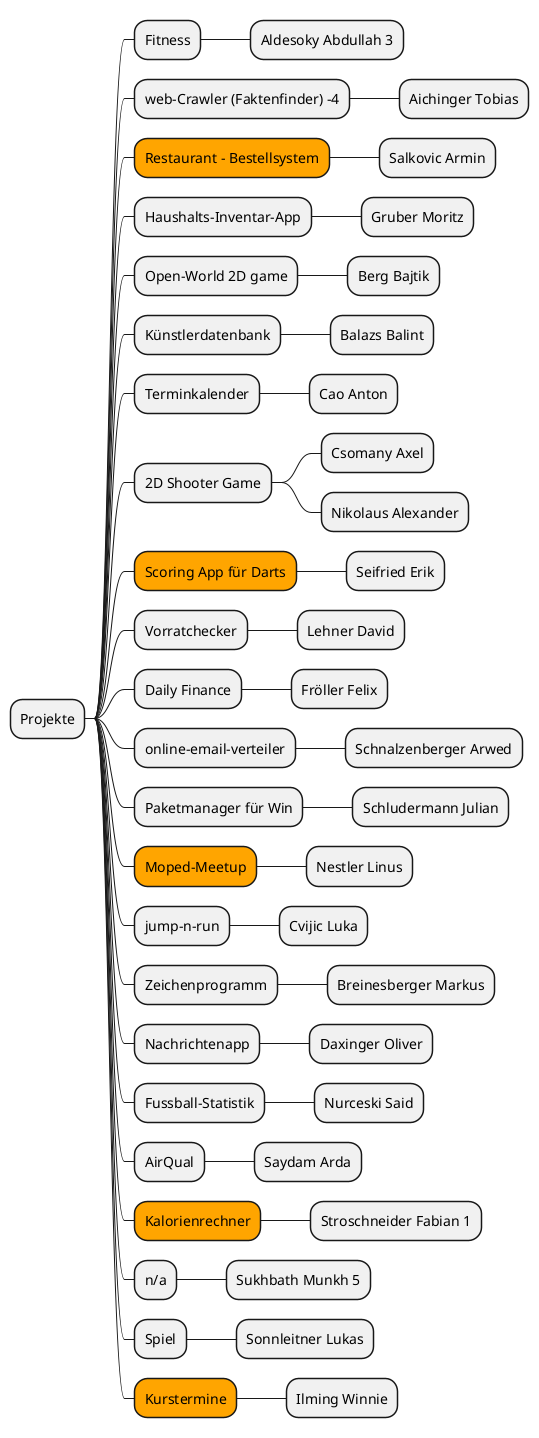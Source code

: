 @startmindmap
* Projekte
** Fitness
*** Aldesoky Abdullah 3
** web-Crawler (Faktenfinder) -4
*** Aichinger Tobias
**[#Orange] Restaurant - Bestellsystem
*** Salkovic Armin
** Haushalts-Inventar-App
*** Gruber Moritz
** Open-World 2D game
*** Berg Bajtik
** Künstlerdatenbank
*** Balazs Balint
** Terminkalender
*** Cao Anton
** 2D Shooter Game
*** Csomany Axel
*** Nikolaus Alexander
**[#Orange] Scoring App für Darts
*** Seifried Erik
** Vorratchecker
*** Lehner David
** Daily Finance
*** Fröller Felix
** online-email-verteiler
*** Schnalzenberger Arwed
** Paketmanager für Win
*** Schludermann Julian
**[#Orange] Moped-Meetup
*** Nestler Linus
** jump-n-run
*** Cvijic Luka
** Zeichenprogramm
*** Breinesberger Markus
** Nachrichtenapp
*** Daxinger Oliver
** Fussball-Statistik
*** Nurceski Said
** AirQual
*** Saydam Arda
**[#Orange] Kalorienrechner
*** Stroschneider Fabian 1
** n/a
*** Sukhbath Munkh 5
** Spiel
*** Sonnleitner Lukas
**[#Orange] Kurstermine
*** Ilming Winnie








@endmindmap
